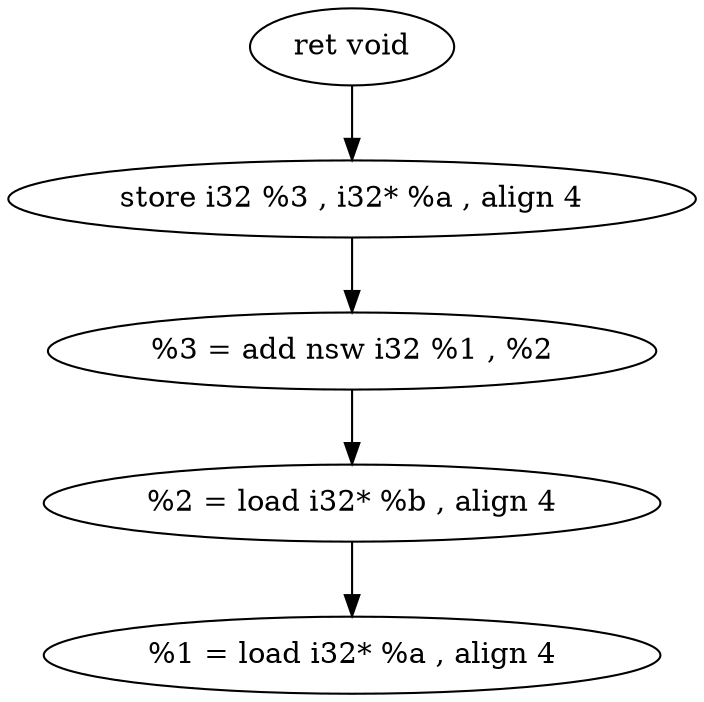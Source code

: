 digraph {
	node [label="\N"];
	graph [bb="0,0,330,334"];
	75 [label="%1 = load i32* %a , align 4", pos="165,19", width="4.1111", height="0.51389"];
	76 [label="%2 = load i32* %b , align 4", pos="165,93", width="4.1111", height="0.51389"];
	77 [label="%3 = add nsw i32 %1 , %2", pos="165,167", width="4.0556", height="0.51389"];
	78 [label="store i32 %3 , i32* %a , align 4", pos="165,241", width="4.5833", height="0.51389"];
	79 [label="ret void", pos="165,315", width="1.3611", height="0.51389"];
	76 -> 75 [pos="e,165,37.667 165,74.327 165,66.264 165,56.648 165,47.711"];
	77 -> 76 [pos="e,165,111.67 165,148.33 165,140.26 165,130.65 165,121.71"];
	78 -> 77 [pos="e,165,185.67 165,222.33 165,214.26 165,204.65 165,195.71"];
	79 -> 78 [pos="e,165,259.67 165,296.33 165,288.26 165,278.65 165,269.71"];
}
